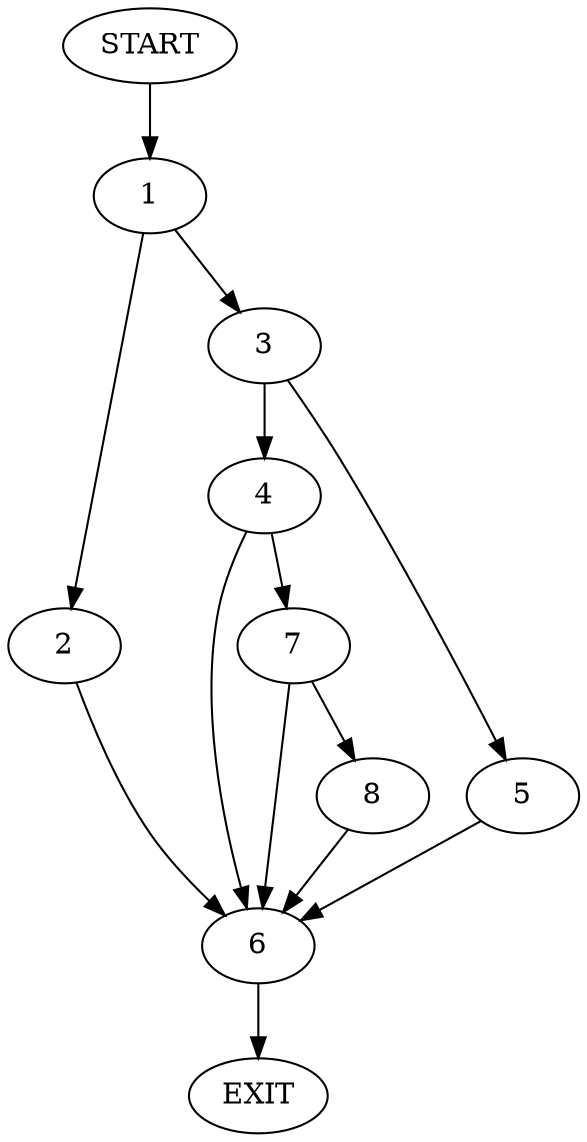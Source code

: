 digraph {
0 [label="START"]
9 [label="EXIT"]
0 -> 1
1 -> 2
1 -> 3
3 -> 4
3 -> 5
2 -> 6
6 -> 9
4 -> 6
4 -> 7
5 -> 6
7 -> 6
7 -> 8
8 -> 6
}
